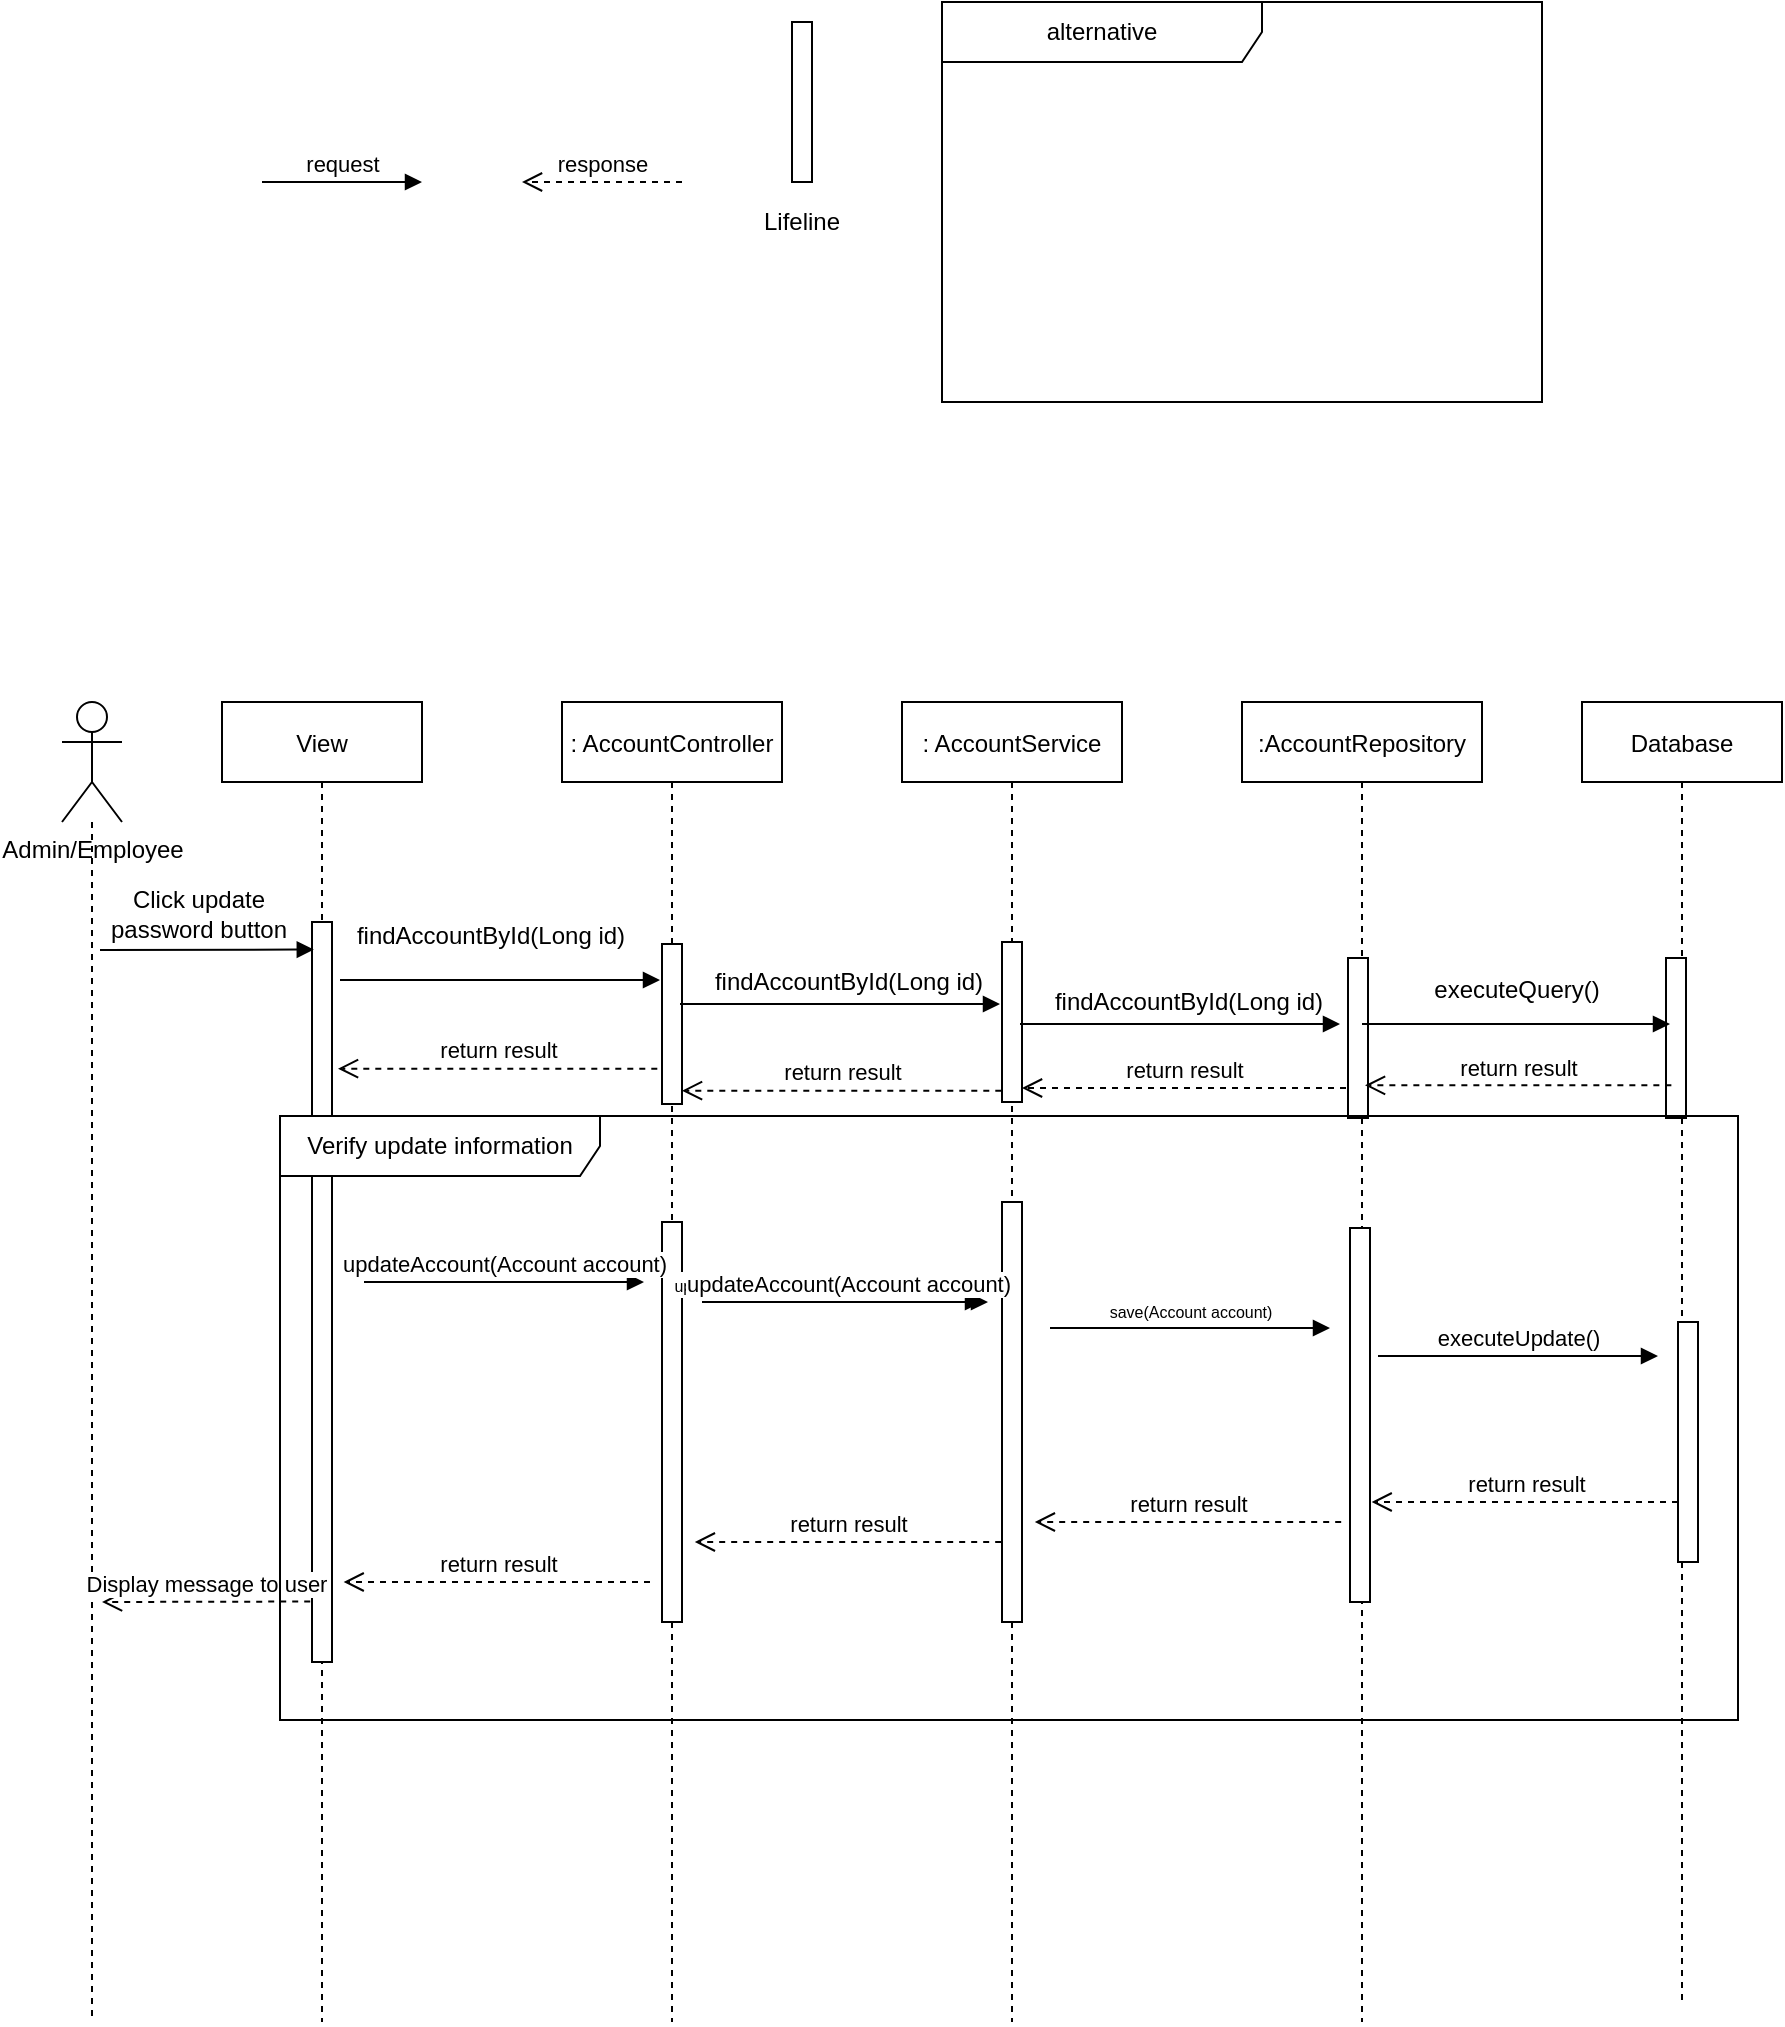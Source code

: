 <mxfile version="17.4.6" type="device"><diagram id="kgpKYQtTHZ0yAKxKKP6v" name="Page-1"><mxGraphModel dx="1171" dy="437" grid="1" gridSize="10" guides="1" tooltips="1" connect="1" arrows="1" fold="1" page="1" pageScale="1" pageWidth="850" pageHeight="1100" math="0" shadow="0"><root><mxCell id="0"/><mxCell id="1" parent="0"/><mxCell id="1rYxMRe_m1wBD9LGmmaj-11" style="edgeStyle=orthogonalEdgeStyle;rounded=0;orthogonalLoop=1;jettySize=auto;html=1;dashed=1;endArrow=none;endFill=0;" parent="1" source="1rYxMRe_m1wBD9LGmmaj-10" edge="1"><mxGeometry relative="1" as="geometry"><mxPoint x="95" y="1070" as="targetPoint"/></mxGeometry></mxCell><mxCell id="1rYxMRe_m1wBD9LGmmaj-12" value="View" style="shape=umlLifeline;perimeter=lifelinePerimeter;container=1;collapsible=0;recursiveResize=0;rounded=0;shadow=0;strokeWidth=1;" parent="1" vertex="1"><mxGeometry x="160" y="410" width="100" height="660" as="geometry"/></mxCell><mxCell id="ABC31JGPpXhFRUcVDvOX-3" value="" style="html=1;points=[];perimeter=orthogonalPerimeter;" vertex="1" parent="1rYxMRe_m1wBD9LGmmaj-12"><mxGeometry x="45" y="110" width="10" height="370" as="geometry"/></mxCell><mxCell id="1rYxMRe_m1wBD9LGmmaj-10" value="Admin/Employee" style="shape=umlActor;verticalLabelPosition=bottom;verticalAlign=top;html=1;" parent="1" vertex="1"><mxGeometry x="80" y="410" width="30" height="60" as="geometry"/></mxCell><mxCell id="1rYxMRe_m1wBD9LGmmaj-13" value=": AccountController" style="shape=umlLifeline;perimeter=lifelinePerimeter;container=1;collapsible=0;recursiveResize=0;rounded=0;shadow=0;strokeWidth=1;" parent="1" vertex="1"><mxGeometry x="330" y="410" width="110" height="660" as="geometry"/></mxCell><mxCell id="ABC31JGPpXhFRUcVDvOX-5" value="" style="html=1;points=[];perimeter=orthogonalPerimeter;" vertex="1" parent="1rYxMRe_m1wBD9LGmmaj-13"><mxGeometry x="50" y="121" width="10" height="80" as="geometry"/></mxCell><mxCell id="ABC31JGPpXhFRUcVDvOX-4" value="" style="html=1;verticalAlign=bottom;endArrow=block;" edge="1" parent="1rYxMRe_m1wBD9LGmmaj-13"><mxGeometry width="80" relative="1" as="geometry"><mxPoint x="-111" y="139" as="sourcePoint"/><mxPoint x="49" y="139" as="targetPoint"/></mxGeometry></mxCell><mxCell id="ABC31JGPpXhFRUcVDvOX-29" value="" style="html=1;points=[];perimeter=orthogonalPerimeter;" vertex="1" parent="1rYxMRe_m1wBD9LGmmaj-13"><mxGeometry x="50" y="260" width="10" height="200" as="geometry"/></mxCell><mxCell id="1rYxMRe_m1wBD9LGmmaj-14" value=": AccountService" style="shape=umlLifeline;perimeter=lifelinePerimeter;container=1;collapsible=0;recursiveResize=0;rounded=0;shadow=0;strokeWidth=1;" parent="1" vertex="1"><mxGeometry x="500" y="410" width="110" height="660" as="geometry"/></mxCell><mxCell id="ABC31JGPpXhFRUcVDvOX-9" value="" style="html=1;points=[];perimeter=orthogonalPerimeter;" vertex="1" parent="1rYxMRe_m1wBD9LGmmaj-14"><mxGeometry x="50" y="120" width="10" height="80" as="geometry"/></mxCell><mxCell id="ABC31JGPpXhFRUcVDvOX-33" value="" style="html=1;points=[];perimeter=orthogonalPerimeter;" vertex="1" parent="1rYxMRe_m1wBD9LGmmaj-14"><mxGeometry x="50" y="250" width="10" height="210" as="geometry"/></mxCell><mxCell id="ABC31JGPpXhFRUcVDvOX-34" value="&lt;font style=&quot;font-size: 8px&quot;&gt;updateEmployee(Long id, Employee employee)&lt;/font&gt;" style="html=1;verticalAlign=bottom;endArrow=block;" edge="1" parent="1rYxMRe_m1wBD9LGmmaj-14"><mxGeometry width="80" relative="1" as="geometry"><mxPoint x="-100" y="300" as="sourcePoint"/><mxPoint x="40" y="300" as="targetPoint"/></mxGeometry></mxCell><mxCell id="1rYxMRe_m1wBD9LGmmaj-15" value=":AccountRepository" style="shape=umlLifeline;perimeter=lifelinePerimeter;container=1;collapsible=0;recursiveResize=0;rounded=0;shadow=0;strokeWidth=1;" parent="1" vertex="1"><mxGeometry x="670" y="410" width="120" height="660" as="geometry"/></mxCell><mxCell id="ABC31JGPpXhFRUcVDvOX-39" value="return result" style="html=1;verticalAlign=bottom;endArrow=open;dashed=1;endSize=8;exitX=0.068;exitY=0.796;exitDx=0;exitDy=0;exitPerimeter=0;" edge="1" parent="1rYxMRe_m1wBD9LGmmaj-15"><mxGeometry relative="1" as="geometry"><mxPoint x="218.0" y="400" as="sourcePoint"/><mxPoint x="64.82" y="400" as="targetPoint"/></mxGeometry></mxCell><mxCell id="1rYxMRe_m1wBD9LGmmaj-16" value="Database" style="shape=umlLifeline;perimeter=lifelinePerimeter;container=1;collapsible=0;recursiveResize=0;rounded=0;shadow=0;strokeWidth=1;" parent="1" vertex="1"><mxGeometry x="840" y="410" width="100" height="650" as="geometry"/></mxCell><mxCell id="v-QebPua1ZWwUlzsEAZD-1" value="request" style="html=1;verticalAlign=bottom;endArrow=block;" parent="1" edge="1"><mxGeometry width="80" relative="1" as="geometry"><mxPoint x="180" y="150" as="sourcePoint"/><mxPoint x="260" y="150" as="targetPoint"/></mxGeometry></mxCell><mxCell id="v-QebPua1ZWwUlzsEAZD-2" value="response" style="html=1;verticalAlign=bottom;endArrow=open;dashed=1;endSize=8;" parent="1" edge="1"><mxGeometry relative="1" as="geometry"><mxPoint x="390" y="150" as="sourcePoint"/><mxPoint x="310" y="150" as="targetPoint"/></mxGeometry></mxCell><mxCell id="v-QebPua1ZWwUlzsEAZD-3" value="" style="html=1;points=[];perimeter=orthogonalPerimeter;" parent="1" vertex="1"><mxGeometry x="445" y="70" width="10" height="80" as="geometry"/></mxCell><mxCell id="v-QebPua1ZWwUlzsEAZD-4" value="alternative" style="shape=umlFrame;whiteSpace=wrap;html=1;width=160;height=30;" parent="1" vertex="1"><mxGeometry x="520" y="60" width="300" height="200" as="geometry"/></mxCell><mxCell id="jIPnrWtodA-wq_USUHRD-1" value="Lifeline" style="text;html=1;strokeColor=none;fillColor=none;align=center;verticalAlign=middle;whiteSpace=wrap;rounded=0;" parent="1" vertex="1"><mxGeometry x="430" y="160" width="40" height="20" as="geometry"/></mxCell><mxCell id="ABC31JGPpXhFRUcVDvOX-1" value="" style="html=1;verticalAlign=bottom;endArrow=block;entryX=0.09;entryY=0.172;entryDx=0;entryDy=0;entryPerimeter=0;" edge="1" parent="1"><mxGeometry width="80" relative="1" as="geometry"><mxPoint x="99" y="534" as="sourcePoint"/><mxPoint x="205.9" y="533.76" as="targetPoint"/></mxGeometry></mxCell><mxCell id="ABC31JGPpXhFRUcVDvOX-2" value="Click update &lt;br&gt;password button" style="text;html=1;align=center;verticalAlign=middle;resizable=0;points=[];autosize=1;strokeColor=none;fillColor=none;" vertex="1" parent="1"><mxGeometry x="98" y="501" width="100" height="30" as="geometry"/></mxCell><mxCell id="ABC31JGPpXhFRUcVDvOX-6" value="findAccountById(Long id)" style="text;html=1;align=center;verticalAlign=middle;resizable=0;points=[];autosize=1;strokeColor=none;fillColor=none;" vertex="1" parent="1"><mxGeometry x="219" y="517" width="150" height="20" as="geometry"/></mxCell><mxCell id="ABC31JGPpXhFRUcVDvOX-10" value="findAccountById(Long id)" style="text;html=1;align=center;verticalAlign=middle;resizable=0;points=[];autosize=1;strokeColor=none;fillColor=none;" vertex="1" parent="1"><mxGeometry x="398" y="540" width="150" height="20" as="geometry"/></mxCell><mxCell id="ABC31JGPpXhFRUcVDvOX-12" value="" style="html=1;verticalAlign=bottom;endArrow=block;" edge="1" parent="1"><mxGeometry width="80" relative="1" as="geometry"><mxPoint x="389" y="561" as="sourcePoint"/><mxPoint x="549" y="561" as="targetPoint"/></mxGeometry></mxCell><mxCell id="ABC31JGPpXhFRUcVDvOX-13" value="" style="html=1;verticalAlign=bottom;endArrow=block;" edge="1" parent="1"><mxGeometry width="80" relative="1" as="geometry"><mxPoint x="559" y="571" as="sourcePoint"/><mxPoint x="719" y="571" as="targetPoint"/></mxGeometry></mxCell><mxCell id="ABC31JGPpXhFRUcVDvOX-14" value="" style="html=1;points=[];perimeter=orthogonalPerimeter;" vertex="1" parent="1"><mxGeometry x="723" y="538" width="10" height="80" as="geometry"/></mxCell><mxCell id="ABC31JGPpXhFRUcVDvOX-15" value="findAccountById(Long id)" style="text;html=1;align=center;verticalAlign=middle;resizable=0;points=[];autosize=1;strokeColor=none;fillColor=none;" vertex="1" parent="1"><mxGeometry x="568" y="550" width="150" height="20" as="geometry"/></mxCell><mxCell id="ABC31JGPpXhFRUcVDvOX-16" value="executeQuery()" style="text;html=1;align=center;verticalAlign=middle;resizable=0;points=[];autosize=1;strokeColor=none;fillColor=none;" vertex="1" parent="1"><mxGeometry x="757" y="544" width="100" height="20" as="geometry"/></mxCell><mxCell id="ABC31JGPpXhFRUcVDvOX-17" value="" style="html=1;points=[];perimeter=orthogonalPerimeter;" vertex="1" parent="1"><mxGeometry x="882" y="538" width="10" height="80" as="geometry"/></mxCell><mxCell id="ABC31JGPpXhFRUcVDvOX-18" value="" style="html=1;verticalAlign=bottom;endArrow=block;" edge="1" parent="1"><mxGeometry width="80" relative="1" as="geometry"><mxPoint x="730" y="571" as="sourcePoint"/><mxPoint x="884" y="571" as="targetPoint"/></mxGeometry></mxCell><mxCell id="ABC31JGPpXhFRUcVDvOX-19" value="return result" style="html=1;verticalAlign=bottom;endArrow=open;dashed=1;endSize=8;exitX=0.068;exitY=0.796;exitDx=0;exitDy=0;exitPerimeter=0;" edge="1" parent="1"><mxGeometry relative="1" as="geometry"><mxPoint x="884.68" y="601.68" as="sourcePoint"/><mxPoint x="731.5" y="601.68" as="targetPoint"/></mxGeometry></mxCell><mxCell id="ABC31JGPpXhFRUcVDvOX-20" value="return result" style="html=1;verticalAlign=bottom;endArrow=open;dashed=1;endSize=8;" edge="1" parent="1"><mxGeometry relative="1" as="geometry"><mxPoint x="722" y="603" as="sourcePoint"/><mxPoint x="560" y="603" as="targetPoint"/></mxGeometry></mxCell><mxCell id="ABC31JGPpXhFRUcVDvOX-21" value="return result" style="html=1;verticalAlign=bottom;endArrow=open;dashed=1;endSize=8;exitX=-0.035;exitY=0.929;exitDx=0;exitDy=0;exitPerimeter=0;" edge="1" parent="1" source="ABC31JGPpXhFRUcVDvOX-9" target="ABC31JGPpXhFRUcVDvOX-5"><mxGeometry relative="1" as="geometry"><mxPoint x="730" y="620" as="sourcePoint"/><mxPoint x="564.5" y="620" as="targetPoint"/></mxGeometry></mxCell><mxCell id="ABC31JGPpXhFRUcVDvOX-22" value="return result" style="html=1;verticalAlign=bottom;endArrow=open;dashed=1;endSize=8;exitX=-0.035;exitY=0.929;exitDx=0;exitDy=0;exitPerimeter=0;" edge="1" parent="1"><mxGeometry relative="1" as="geometry"><mxPoint x="377.65" y="593.32" as="sourcePoint"/><mxPoint x="218" y="593.32" as="targetPoint"/></mxGeometry></mxCell><mxCell id="ABC31JGPpXhFRUcVDvOX-31" value="&lt;font style=&quot;font-size: 11px&quot;&gt;updateAccount(Account account)&lt;/font&gt;" style="html=1;verticalAlign=bottom;endArrow=block;" edge="1" parent="1"><mxGeometry width="80" relative="1" as="geometry"><mxPoint x="231" y="700" as="sourcePoint"/><mxPoint x="371" y="700" as="targetPoint"/></mxGeometry></mxCell><mxCell id="ABC31JGPpXhFRUcVDvOX-32" value="updateAccount(Account account)" style="html=1;verticalAlign=bottom;endArrow=block;" edge="1" parent="1"><mxGeometry width="80" relative="1" as="geometry"><mxPoint x="403" y="710" as="sourcePoint"/><mxPoint x="543" y="710" as="targetPoint"/></mxGeometry></mxCell><mxCell id="ABC31JGPpXhFRUcVDvOX-35" value="" style="html=1;points=[];perimeter=orthogonalPerimeter;" vertex="1" parent="1"><mxGeometry x="724" y="673" width="10" height="187" as="geometry"/></mxCell><mxCell id="ABC31JGPpXhFRUcVDvOX-36" value="&lt;font style=&quot;font-size: 8px&quot;&gt;save(Account account)&lt;/font&gt;" style="html=1;verticalAlign=bottom;endArrow=block;" edge="1" parent="1"><mxGeometry width="80" relative="1" as="geometry"><mxPoint x="574" y="723" as="sourcePoint"/><mxPoint x="714" y="723" as="targetPoint"/></mxGeometry></mxCell><mxCell id="ABC31JGPpXhFRUcVDvOX-37" value="" style="html=1;points=[];perimeter=orthogonalPerimeter;" vertex="1" parent="1"><mxGeometry x="888" y="720" width="10" height="120" as="geometry"/></mxCell><mxCell id="ABC31JGPpXhFRUcVDvOX-38" value="&lt;font style=&quot;font-size: 11px&quot;&gt;executeUpdate()&lt;/font&gt;" style="html=1;verticalAlign=bottom;endArrow=block;" edge="1" parent="1"><mxGeometry width="80" relative="1" as="geometry"><mxPoint x="738" y="737" as="sourcePoint"/><mxPoint x="878" y="737" as="targetPoint"/></mxGeometry></mxCell><mxCell id="ABC31JGPpXhFRUcVDvOX-40" value="return result" style="html=1;verticalAlign=bottom;endArrow=open;dashed=1;endSize=8;exitX=0.068;exitY=0.796;exitDx=0;exitDy=0;exitPerimeter=0;" edge="1" parent="1"><mxGeometry relative="1" as="geometry"><mxPoint x="719.59" y="820" as="sourcePoint"/><mxPoint x="566.41" y="820" as="targetPoint"/></mxGeometry></mxCell><mxCell id="ABC31JGPpXhFRUcVDvOX-41" value="return result" style="html=1;verticalAlign=bottom;endArrow=open;dashed=1;endSize=8;exitX=0.068;exitY=0.796;exitDx=0;exitDy=0;exitPerimeter=0;" edge="1" parent="1"><mxGeometry relative="1" as="geometry"><mxPoint x="549.59" y="830" as="sourcePoint"/><mxPoint x="396.41" y="830" as="targetPoint"/></mxGeometry></mxCell><mxCell id="ABC31JGPpXhFRUcVDvOX-42" value="return result" style="html=1;verticalAlign=bottom;endArrow=open;dashed=1;endSize=8;exitX=0.068;exitY=0.796;exitDx=0;exitDy=0;exitPerimeter=0;" edge="1" parent="1"><mxGeometry relative="1" as="geometry"><mxPoint x="374.0" y="850" as="sourcePoint"/><mxPoint x="220.82" y="850" as="targetPoint"/></mxGeometry></mxCell><mxCell id="ABC31JGPpXhFRUcVDvOX-43" value="Display message to user" style="html=1;verticalAlign=bottom;endArrow=open;dashed=1;endSize=8;exitX=-0.089;exitY=0.912;exitDx=0;exitDy=0;exitPerimeter=0;" edge="1" parent="1"><mxGeometry relative="1" as="geometry"><mxPoint x="204.11" y="859.76" as="sourcePoint"/><mxPoint x="100.0" y="860" as="targetPoint"/></mxGeometry></mxCell><mxCell id="ABC31JGPpXhFRUcVDvOX-44" value="Verify update information" style="shape=umlFrame;whiteSpace=wrap;html=1;width=160;height=30;" vertex="1" parent="1"><mxGeometry x="189" y="617" width="729" height="302" as="geometry"/></mxCell></root></mxGraphModel></diagram></mxfile>